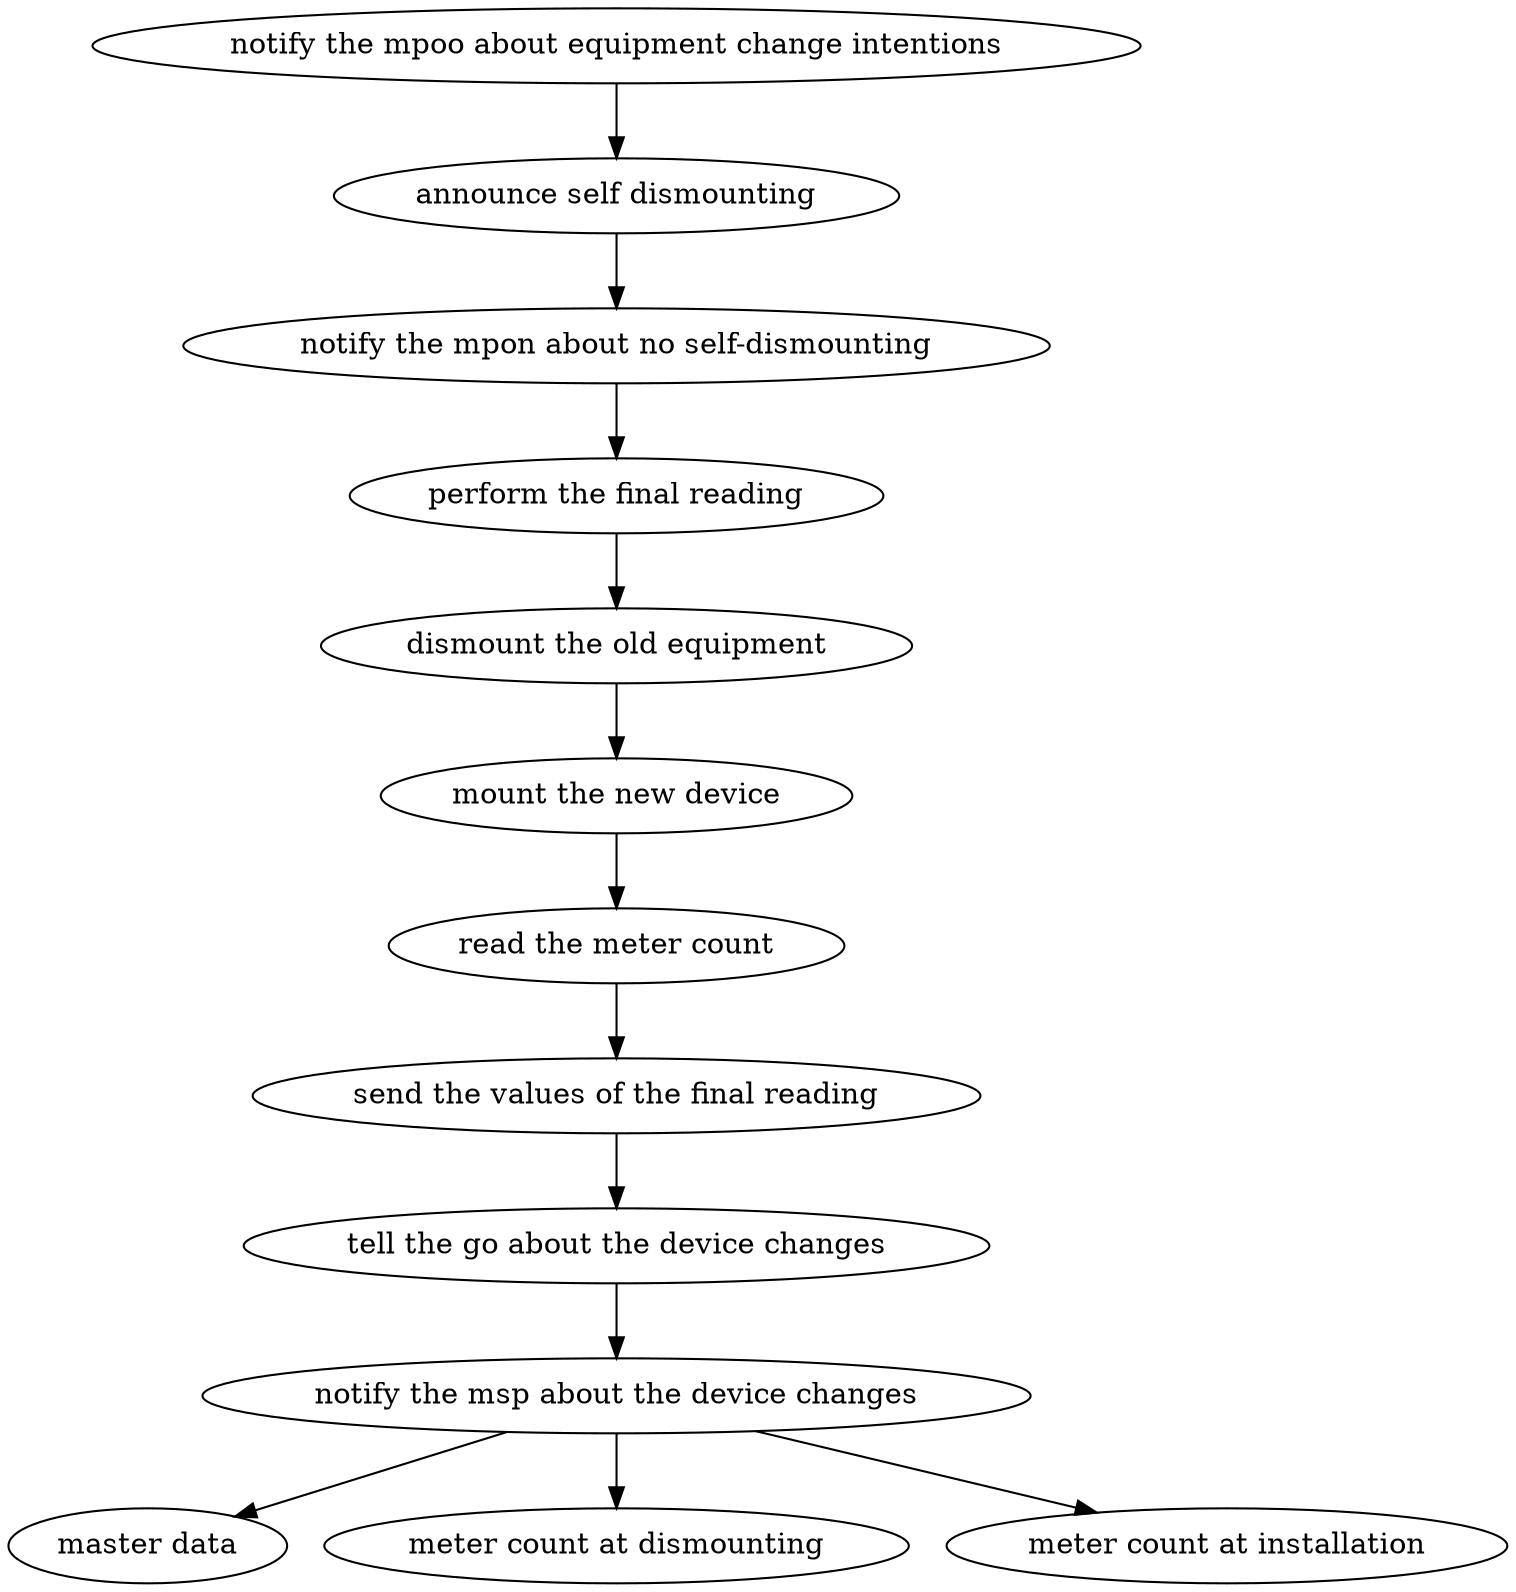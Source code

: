 strict digraph "doc-10.4" {
	graph [name="doc-10.4"];
	"notify the mpoo about equipment change intentions"	[attrs="{'type': 'Activity', 'label': 'notify the mpoo about equipment change intentions'}"];
	"announce self dismounting"	[attrs="{'type': 'Activity', 'label': 'announce self dismounting'}"];
	"notify the mpoo about equipment change intentions" -> "announce self dismounting"	[attrs="{'type': 'flow', 'label': 'flow'}"];
	"notify the mpon about no self-dismounting"	[attrs="{'type': 'Activity', 'label': 'notify the mpon about no self-dismounting'}"];
	"announce self dismounting" -> "notify the mpon about no self-dismounting"	[attrs="{'type': 'flow', 'label': 'flow'}"];
	"perform the final reading"	[attrs="{'type': 'Activity', 'label': 'perform the final reading'}"];
	"notify the mpon about no self-dismounting" -> "perform the final reading"	[attrs="{'type': 'flow', 'label': 'flow'}"];
	"dismount the old equipment"	[attrs="{'type': 'Activity', 'label': 'dismount the old equipment'}"];
	"perform the final reading" -> "dismount the old equipment"	[attrs="{'type': 'flow', 'label': 'flow'}"];
	"mount the new device"	[attrs="{'type': 'Activity', 'label': 'mount the new device'}"];
	"dismount the old equipment" -> "mount the new device"	[attrs="{'type': 'flow', 'label': 'flow'}"];
	"read the meter count"	[attrs="{'type': 'Activity', 'label': 'read the meter count'}"];
	"mount the new device" -> "read the meter count"	[attrs="{'type': 'flow', 'label': 'flow'}"];
	"send the values of the final reading"	[attrs="{'type': 'Activity', 'label': 'send the values of the final reading'}"];
	"read the meter count" -> "send the values of the final reading"	[attrs="{'type': 'flow', 'label': 'flow'}"];
	"tell the go about the device changes"	[attrs="{'type': 'Activity', 'label': 'tell the go about the device changes'}"];
	"send the values of the final reading" -> "tell the go about the device changes"	[attrs="{'type': 'flow', 'label': 'flow'}"];
	"notify the msp about the device changes"	[attrs="{'type': 'Activity', 'label': 'notify the msp about the device changes'}"];
	"tell the go about the device changes" -> "notify the msp about the device changes"	[attrs="{'type': 'flow', 'label': 'flow'}"];
	"master data"	[attrs="{'type': 'Activity', 'label': 'master data'}"];
	"notify the msp about the device changes" -> "master data"	[attrs="{'type': 'flow', 'label': 'flow'}"];
	"meter count at dismounting"	[attrs="{'type': 'Activity', 'label': 'meter count at dismounting'}"];
	"notify the msp about the device changes" -> "meter count at dismounting"	[attrs="{'type': 'flow', 'label': 'flow'}"];
	"meter count at installation"	[attrs="{'type': 'Activity', 'label': 'meter count at installation'}"];
	"notify the msp about the device changes" -> "meter count at installation"	[attrs="{'type': 'flow', 'label': 'flow'}"];
}
